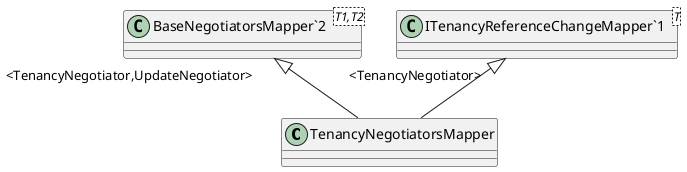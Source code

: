 @startuml
class TenancyNegotiatorsMapper {
}
class "BaseNegotiatorsMapper`2"<T1,T2> {
}
class "ITenancyReferenceChangeMapper`1"<T> {
}
"BaseNegotiatorsMapper`2" "<TenancyNegotiator,UpdateNegotiator>" <|-- TenancyNegotiatorsMapper
"ITenancyReferenceChangeMapper`1" "<TenancyNegotiator>" <|-- TenancyNegotiatorsMapper
@enduml
